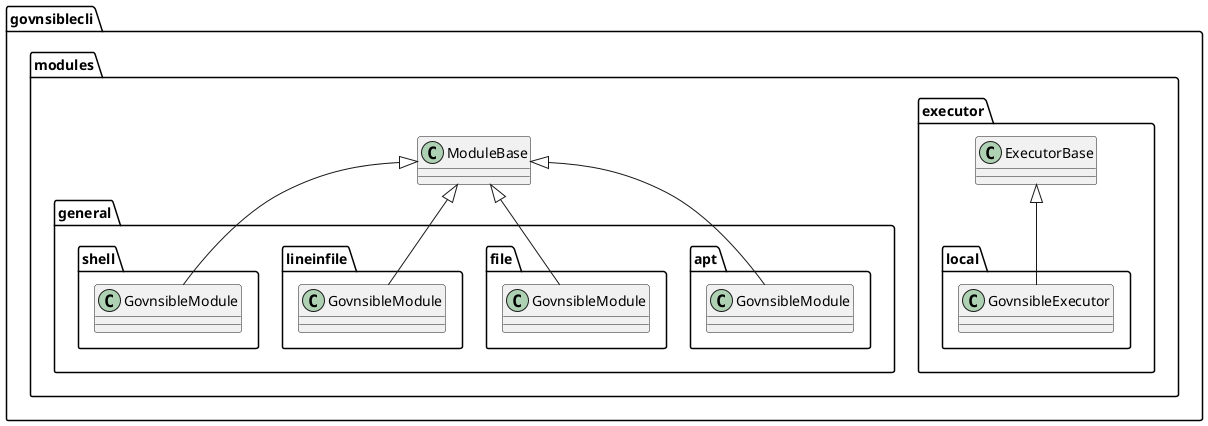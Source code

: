 @startuml
class govnsiblecli.modules.executor.ExecutorBase {
}
class govnsiblecli.modules.executor.local.GovnsibleExecutor {
}
class govnsiblecli.modules.general.apt.GovnsibleModule {
}
class govnsiblecli.modules.ModuleBase {
}
class govnsiblecli.modules.general.file.GovnsibleModule {
}
class govnsiblecli.modules.general.lineinfile.GovnsibleModule {
}
class govnsiblecli.modules.general.shell.GovnsibleModule {
}
govnsiblecli.modules.executor.ExecutorBase <|-- govnsiblecli.modules.executor.local.GovnsibleExecutor
govnsiblecli.modules.ModuleBase <|-- govnsiblecli.modules.general.apt.GovnsibleModule
govnsiblecli.modules.ModuleBase <|-- govnsiblecli.modules.general.file.GovnsibleModule
govnsiblecli.modules.ModuleBase <|-- govnsiblecli.modules.general.lineinfile.GovnsibleModule
govnsiblecli.modules.ModuleBase <|-- govnsiblecli.modules.general.shell.GovnsibleModule
@enduml


